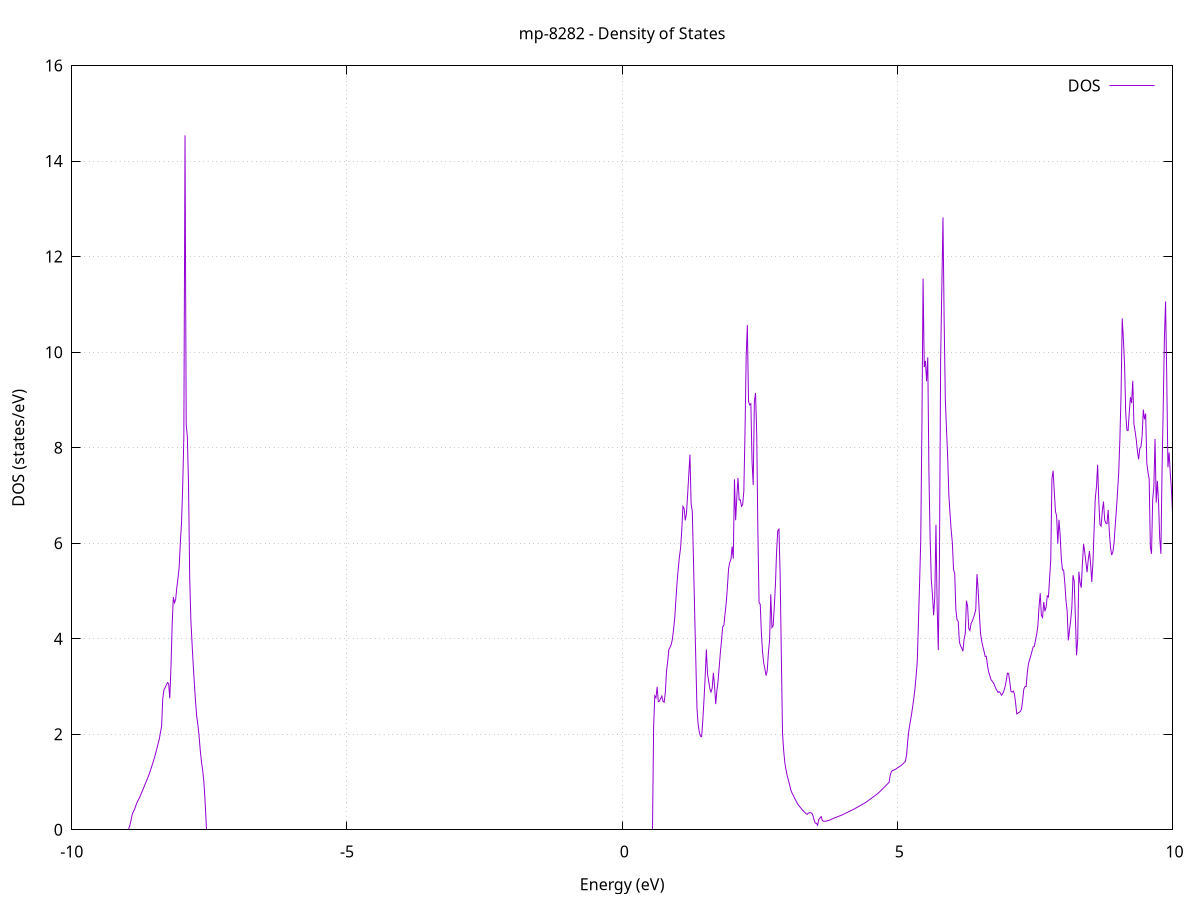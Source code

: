 set title 'mp-8282 - Density of States'
set xlabel 'Energy (eV)'
set ylabel 'DOS (states/eV)'
set grid
set xrange [-10:10]
set yrange [0:15.993]
set xzeroaxis lt -1
set terminal png size 800,600
set output 'mp-8282_dos_gnuplot.png'
plot '-' using 1:2 with lines title 'DOS'
-28.654400 0.000000
-28.633100 0.000000
-28.611800 0.000000
-28.590500 0.000000
-28.569200 0.000000
-28.547900 0.000000
-28.526700 0.000000
-28.505400 0.000000
-28.484100 0.000000
-28.462800 0.000000
-28.441500 0.000000
-28.420200 0.000000
-28.398900 0.000000
-28.377700 0.000000
-28.356400 0.000000
-28.335100 0.000000
-28.313800 0.000000
-28.292500 0.000000
-28.271200 0.000000
-28.249900 0.000000
-28.228700 0.000000
-28.207400 0.000000
-28.186100 0.000000
-28.164800 0.000000
-28.143500 0.000000
-28.122200 0.000000
-28.100900 0.000000
-28.079600 0.000000
-28.058400 0.000000
-28.037100 0.000000
-28.015800 0.000000
-27.994500 0.000000
-27.973200 0.000000
-27.951900 0.000000
-27.930600 0.000000
-27.909400 0.000000
-27.888100 0.000000
-27.866800 0.000000
-27.845500 0.000000
-27.824200 0.000000
-27.802900 0.000000
-27.781600 0.000000
-27.760300 0.000000
-27.739100 0.000000
-27.717800 0.000000
-27.696500 0.000000
-27.675200 0.000000
-27.653900 0.000000
-27.632600 0.000000
-27.611300 0.000000
-27.590100 0.000000
-27.568800 0.000000
-27.547500 0.000000
-27.526200 0.000000
-27.504900 0.000000
-27.483600 0.000000
-27.462300 0.000000
-27.441100 0.000000
-27.419800 0.000000
-27.398500 0.000000
-27.377200 0.000000
-27.355900 0.000000
-27.334600 0.000000
-27.313300 0.000000
-27.292000 0.000000
-27.270800 0.000000
-27.249500 0.000000
-27.228200 0.000000
-27.206900 0.000000
-27.185600 0.000000
-27.164300 0.000000
-27.143000 0.000000
-27.121800 0.000000
-27.100500 0.000000
-27.079200 0.000000
-27.057900 0.000000
-27.036600 0.000000
-27.015300 0.000000
-26.994000 0.000000
-26.972700 0.000000
-26.951500 0.000000
-26.930200 0.000000
-26.908900 0.000000
-26.887600 0.000000
-26.866300 0.000000
-26.845000 0.000000
-26.823700 0.000000
-26.802500 0.000000
-26.781200 0.000000
-26.759900 0.000000
-26.738600 0.000000
-26.717300 0.467700
-26.696000 1.490000
-26.674700 2.192100
-26.653400 2.777700
-26.632200 3.434000
-26.610900 4.122200
-26.589600 7.958100
-26.568300 11.015400
-26.547000 15.534200
-26.525700 21.100700
-26.504400 19.762500
-26.483200 21.685500
-26.461900 15.892200
-26.440600 14.538400
-26.419300 17.484200
-26.398000 25.474100
-26.376700 23.723000
-26.355400 24.426000
-26.334200 21.111400
-26.312900 29.462000
-26.291600 27.787600
-26.270300 30.759600
-26.249000 30.973700
-26.227700 30.911700
-26.206400 29.105500
-26.185100 34.619400
-26.163900 29.915500
-26.142600 32.135000
-26.121300 34.643000
-26.100000 47.273200
-26.078700 80.637000
-26.057400 63.102800
-26.036100 65.160100
-26.014900 67.053700
-25.993600 56.010700
-25.972300 87.500900
-25.951000 54.056600
-25.929700 31.783400
-25.908400 7.238400
-25.887100 0.000000
-25.865800 0.000000
-25.844600 0.000000
-25.823300 0.000000
-25.802000 0.000000
-25.780700 0.000000
-25.759400 0.000000
-25.738100 0.000000
-25.716800 0.000000
-25.695600 0.000000
-25.674300 0.000000
-25.653000 0.000000
-25.631700 0.000000
-25.610400 0.000000
-25.589100 0.000000
-25.567800 0.000000
-25.546600 0.000000
-25.525300 0.000000
-25.504000 0.000000
-25.482700 0.000000
-25.461400 0.000000
-25.440100 0.000000
-25.418800 0.000000
-25.397500 0.000000
-25.376300 0.000000
-25.355000 0.000000
-25.333700 0.000000
-25.312400 0.000000
-25.291100 0.000000
-25.269800 0.000000
-25.248500 0.000000
-25.227300 0.000000
-25.206000 0.000000
-25.184700 0.000000
-25.163400 0.000000
-25.142100 0.000000
-25.120800 0.000000
-25.099500 0.000000
-25.078200 0.000000
-25.057000 0.000000
-25.035700 0.000000
-25.014400 0.000000
-24.993100 0.000000
-24.971800 0.000000
-24.950500 0.000000
-24.929200 0.000000
-24.908000 0.000000
-24.886700 0.000000
-24.865400 0.000000
-24.844100 0.000000
-24.822800 0.000000
-24.801500 0.000000
-24.780200 0.000000
-24.759000 0.000000
-24.737700 0.000000
-24.716400 0.000000
-24.695100 0.000000
-24.673800 0.000000
-24.652500 0.000000
-24.631200 0.000000
-24.609900 0.000000
-24.588700 0.000000
-24.567400 0.000000
-24.546100 0.000000
-24.524800 0.000000
-24.503500 0.000000
-24.482200 0.000000
-24.460900 0.000000
-24.439700 0.000000
-24.418400 0.000000
-24.397100 0.000000
-24.375800 0.000000
-24.354500 0.000000
-24.333200 0.000000
-24.311900 0.000000
-24.290600 0.000000
-24.269400 0.000000
-24.248100 0.000000
-24.226800 0.000000
-24.205500 0.000000
-24.184200 0.000000
-24.162900 0.000000
-24.141600 0.000000
-24.120400 0.000000
-24.099100 0.000000
-24.077800 0.000000
-24.056500 0.000000
-24.035200 0.000000
-24.013900 0.000000
-23.992600 0.000000
-23.971400 0.000000
-23.950100 0.000000
-23.928800 0.000000
-23.907500 0.000000
-23.886200 0.000000
-23.864900 0.000000
-23.843600 0.000000
-23.822300 0.000000
-23.801100 0.000000
-23.779800 0.000000
-23.758500 0.000000
-23.737200 0.000000
-23.715900 0.000000
-23.694600 0.000000
-23.673300 0.000000
-23.652100 0.000000
-23.630800 0.000000
-23.609500 0.000000
-23.588200 0.000000
-23.566900 0.000000
-23.545600 0.000000
-23.524300 0.000000
-23.503000 0.000000
-23.481800 0.000000
-23.460500 0.000000
-23.439200 0.000000
-23.417900 0.000000
-23.396600 0.000000
-23.375300 0.000000
-23.354000 0.000000
-23.332800 0.000000
-23.311500 0.000000
-23.290200 0.000000
-23.268900 0.000000
-23.247600 0.000000
-23.226300 0.000000
-23.205000 0.000000
-23.183700 0.000000
-23.162500 0.000000
-23.141200 0.000000
-23.119900 0.000000
-23.098600 0.000000
-23.077300 0.000000
-23.056000 0.000000
-23.034700 0.000000
-23.013500 0.000000
-22.992200 0.000000
-22.970900 0.000000
-22.949600 0.000000
-22.928300 0.000000
-22.907000 0.000000
-22.885700 0.000000
-22.864500 0.000000
-22.843200 0.000000
-22.821900 0.000000
-22.800600 0.000000
-22.779300 0.000000
-22.758000 0.000000
-22.736700 0.000000
-22.715400 0.000000
-22.694200 0.000000
-22.672900 0.000000
-22.651600 0.000000
-22.630300 0.000000
-22.609000 0.000000
-22.587700 0.000000
-22.566400 0.000000
-22.545200 0.000000
-22.523900 0.000000
-22.502600 0.000000
-22.481300 0.000000
-22.460000 0.000000
-22.438700 0.000000
-22.417400 0.000000
-22.396100 0.000000
-22.374900 0.000000
-22.353600 0.000000
-22.332300 0.000000
-22.311000 0.000000
-22.289700 0.000000
-22.268400 0.000000
-22.247100 0.000000
-22.225900 0.000000
-22.204600 0.000000
-22.183300 0.000000
-22.162000 0.000000
-22.140700 0.000000
-22.119400 0.000000
-22.098100 0.000000
-22.076900 0.000000
-22.055600 0.000000
-22.034300 0.000000
-22.013000 0.000000
-21.991700 0.000000
-21.970400 0.000000
-21.949100 0.000000
-21.927800 0.000000
-21.906600 0.000000
-21.885300 0.000000
-21.864000 0.000000
-21.842700 0.000000
-21.821400 0.000000
-21.800100 0.000000
-21.778800 0.000000
-21.757600 0.000000
-21.736300 0.000000
-21.715000 0.000000
-21.693700 0.000000
-21.672400 0.000000
-21.651100 0.000000
-21.629800 0.000000
-21.608500 0.000000
-21.587300 0.000000
-21.566000 0.000000
-21.544700 0.000000
-21.523400 0.000000
-21.502100 0.000000
-21.480800 0.000000
-21.459500 0.000000
-21.438300 0.000000
-21.417000 0.000000
-21.395700 0.000000
-21.374400 0.000000
-21.353100 0.000000
-21.331800 0.000000
-21.310500 0.000000
-21.289300 0.000000
-21.268000 0.000000
-21.246700 0.000000
-21.225400 0.000000
-21.204100 0.000000
-21.182800 0.000000
-21.161500 0.000000
-21.140200 0.000000
-21.119000 0.000000
-21.097700 0.000000
-21.076400 0.000000
-21.055100 0.000000
-21.033800 0.000000
-21.012500 0.000000
-20.991200 0.000000
-20.970000 0.000000
-20.948700 0.000000
-20.927400 0.000000
-20.906100 0.000000
-20.884800 0.000000
-20.863500 0.000000
-20.842200 0.000000
-20.820900 0.000000
-20.799700 0.000000
-20.778400 0.000000
-20.757100 0.000000
-20.735800 0.000000
-20.714500 0.000000
-20.693200 0.000000
-20.671900 0.000000
-20.650700 0.000000
-20.629400 0.000000
-20.608100 0.000000
-20.586800 0.000000
-20.565500 0.000000
-20.544200 0.000000
-20.522900 0.000000
-20.501600 0.000000
-20.480400 0.000000
-20.459100 0.000000
-20.437800 0.000000
-20.416500 0.000000
-20.395200 0.000000
-20.373900 0.000000
-20.352600 0.000000
-20.331400 0.000000
-20.310100 0.000000
-20.288800 0.000000
-20.267500 0.000000
-20.246200 0.000000
-20.224900 0.000000
-20.203600 0.000000
-20.182400 0.000000
-20.161100 0.000000
-20.139800 0.000000
-20.118500 0.000000
-20.097200 0.000000
-20.075900 0.000000
-20.054600 0.000000
-20.033300 0.000000
-20.012100 0.000000
-19.990800 0.000000
-19.969500 0.000000
-19.948200 0.000000
-19.926900 0.000000
-19.905600 0.000000
-19.884300 0.000000
-19.863100 0.000000
-19.841800 0.000000
-19.820500 0.000000
-19.799200 0.000000
-19.777900 0.000000
-19.756600 0.000000
-19.735300 0.000000
-19.714000 0.000000
-19.692800 0.000000
-19.671500 0.000000
-19.650200 0.000000
-19.628900 0.000000
-19.607600 0.000000
-19.586300 0.000000
-19.565000 0.000000
-19.543800 0.000000
-19.522500 0.000000
-19.501200 0.000000
-19.479900 0.000000
-19.458600 0.000000
-19.437300 0.000000
-19.416000 0.000000
-19.394800 0.000000
-19.373500 0.000000
-19.352200 0.000000
-19.330900 0.000000
-19.309600 0.000000
-19.288300 0.000000
-19.267000 0.000000
-19.245700 0.000000
-19.224500 0.000000
-19.203200 0.000000
-19.181900 0.000000
-19.160600 0.000000
-19.139300 0.000000
-19.118000 0.000000
-19.096700 0.000000
-19.075500 0.000000
-19.054200 0.000000
-19.032900 0.000000
-19.011600 0.000000
-18.990300 0.000000
-18.969000 0.000000
-18.947700 0.000000
-18.926400 0.000000
-18.905200 0.000000
-18.883900 0.000000
-18.862600 0.000000
-18.841300 0.000000
-18.820000 0.000000
-18.798700 0.000000
-18.777400 0.000000
-18.756200 0.000000
-18.734900 0.000000
-18.713600 0.000000
-18.692300 0.000000
-18.671000 0.000000
-18.649700 0.000000
-18.628400 0.000000
-18.607200 0.000000
-18.585900 0.000000
-18.564600 0.000000
-18.543300 0.000000
-18.522000 0.000000
-18.500700 0.000000
-18.479400 0.000000
-18.458100 0.000000
-18.436900 0.000000
-18.415600 0.000000
-18.394300 0.000000
-18.373000 0.000000
-18.351700 0.000000
-18.330400 0.000000
-18.309100 0.000000
-18.287900 0.000000
-18.266600 0.000000
-18.245300 0.000000
-18.224000 0.000000
-18.202700 0.000000
-18.181400 0.000000
-18.160100 0.000000
-18.138800 0.000000
-18.117600 0.000000
-18.096300 0.000000
-18.075000 0.000000
-18.053700 0.000000
-18.032400 0.000000
-18.011100 0.000000
-17.989800 0.000000
-17.968600 0.000000
-17.947300 0.000000
-17.926000 0.000000
-17.904700 0.000000
-17.883400 0.000000
-17.862100 0.000000
-17.840800 0.000000
-17.819600 0.000000
-17.798300 0.000000
-17.777000 0.000000
-17.755700 0.000000
-17.734400 0.000000
-17.713100 0.000000
-17.691800 0.000000
-17.670500 0.000000
-17.649300 0.000000
-17.628000 0.000000
-17.606700 0.000000
-17.585400 0.000000
-17.564100 0.000000
-17.542800 0.000000
-17.521500 0.000000
-17.500300 0.000000
-17.479000 0.000000
-17.457700 0.000000
-17.436400 0.000000
-17.415100 0.000000
-17.393800 0.000000
-17.372500 0.000000
-17.351200 0.000000
-17.330000 0.000000
-17.308700 0.000000
-17.287400 0.000000
-17.266100 0.000000
-17.244800 0.000000
-17.223500 0.000000
-17.202200 0.000000
-17.181000 0.000000
-17.159700 0.000000
-17.138400 0.000000
-17.117100 0.000000
-17.095800 0.000000
-17.074500 0.000000
-17.053200 0.000000
-17.031900 0.000000
-17.010700 0.000000
-16.989400 0.000000
-16.968100 0.000000
-16.946800 0.000000
-16.925500 0.000000
-16.904200 0.000000
-16.882900 0.000000
-16.861700 0.000000
-16.840400 0.000000
-16.819100 0.000000
-16.797800 0.000000
-16.776500 0.000000
-16.755200 0.000000
-16.733900 0.000000
-16.712700 0.000000
-16.691400 0.000000
-16.670100 0.000000
-16.648800 0.000000
-16.627500 0.000000
-16.606200 0.000000
-16.584900 0.000000
-16.563600 0.000000
-16.542400 0.000000
-16.521100 0.000000
-16.499800 0.000000
-16.478500 0.000000
-16.457200 0.000000
-16.435900 0.000000
-16.414600 0.000000
-16.393400 0.000000
-16.372100 0.000000
-16.350800 0.000000
-16.329500 0.000000
-16.308200 0.000000
-16.286900 0.000000
-16.265600 0.000000
-16.244300 0.000000
-16.223100 0.000000
-16.201800 0.000000
-16.180500 0.000000
-16.159200 0.000000
-16.137900 0.000000
-16.116600 0.000000
-16.095300 0.000000
-16.074100 0.000000
-16.052800 0.000000
-16.031500 0.000000
-16.010200 0.000000
-15.988900 0.000000
-15.967600 0.000000
-15.946300 0.000000
-15.925100 0.000000
-15.903800 0.000000
-15.882500 0.000000
-15.861200 0.000000
-15.839900 0.000000
-15.818600 0.000000
-15.797300 0.000000
-15.776000 0.000000
-15.754800 0.000000
-15.733500 0.000000
-15.712200 0.000000
-15.690900 0.000000
-15.669600 0.000000
-15.648300 0.000000
-15.627000 0.000000
-15.605800 0.000000
-15.584500 0.000000
-15.563200 0.000000
-15.541900 0.000000
-15.520600 0.000000
-15.499300 0.000000
-15.478000 0.000000
-15.456700 0.000000
-15.435500 0.000000
-15.414200 0.000000
-15.392900 0.000000
-15.371600 0.000000
-15.350300 0.000000
-15.329000 0.000000
-15.307700 0.000000
-15.286500 0.000000
-15.265200 0.000000
-15.243900 0.000000
-15.222600 0.000000
-15.201300 0.000000
-15.180000 0.000000
-15.158700 0.000000
-15.137500 0.000000
-15.116200 0.000000
-15.094900 0.000000
-15.073600 0.000000
-15.052300 0.000000
-15.031000 0.000000
-15.009700 0.000000
-14.988400 0.000000
-14.967200 0.000000
-14.945900 0.000000
-14.924600 0.000000
-14.903300 0.000000
-14.882000 0.000000
-14.860700 0.000000
-14.839400 0.000000
-14.818200 0.000000
-14.796900 0.000000
-14.775600 0.000000
-14.754300 0.000000
-14.733000 0.000000
-14.711700 0.000000
-14.690400 0.000000
-14.669100 0.000000
-14.647900 0.000000
-14.626600 0.000000
-14.605300 0.000000
-14.584000 0.000000
-14.562700 0.000000
-14.541400 0.000000
-14.520100 0.000000
-14.498900 0.000000
-14.477600 0.000000
-14.456300 0.000000
-14.435000 0.000000
-14.413700 0.000000
-14.392400 0.000000
-14.371100 0.000000
-14.349900 0.000000
-14.328600 0.000000
-14.307300 0.000000
-14.286000 0.000000
-14.264700 0.000000
-14.243400 0.000000
-14.222100 0.000000
-14.200800 0.000000
-14.179600 0.000000
-14.158300 0.000000
-14.137000 0.000000
-14.115700 0.000000
-14.094400 0.000000
-14.073100 0.000000
-14.051800 0.000000
-14.030600 0.000000
-14.009300 0.000000
-13.988000 0.000000
-13.966700 0.000000
-13.945400 0.000000
-13.924100 0.000000
-13.902800 0.000000
-13.881500 0.000000
-13.860300 0.000000
-13.839000 0.000000
-13.817700 0.000000
-13.796400 0.000000
-13.775100 0.000000
-13.753800 0.000000
-13.732500 0.000000
-13.711300 0.000000
-13.690000 0.000000
-13.668700 0.000000
-13.647400 0.000000
-13.626100 0.000000
-13.604800 0.000000
-13.583500 0.000000
-13.562200 0.000000
-13.541000 0.000000
-13.519700 0.000000
-13.498400 0.000000
-13.477100 0.000000
-13.455800 0.000000
-13.434500 0.000000
-13.413200 0.000000
-13.392000 0.000000
-13.370700 0.000000
-13.349400 0.000000
-13.328100 0.000000
-13.306800 0.000000
-13.285500 0.000000
-13.264200 0.000000
-13.243000 0.000000
-13.221700 0.000000
-13.200400 0.000000
-13.179100 0.000000
-13.157800 0.000000
-13.136500 0.000000
-13.115200 0.000000
-13.093900 0.000000
-13.072700 0.000000
-13.051400 0.000000
-13.030100 0.000000
-13.008800 0.000000
-12.987500 0.000000
-12.966200 0.000000
-12.944900 0.000000
-12.923700 0.000000
-12.902400 0.000000
-12.881100 0.000000
-12.859800 0.000000
-12.838500 0.000000
-12.817200 0.000000
-12.795900 0.000000
-12.774600 0.000000
-12.753400 0.000000
-12.732100 0.000000
-12.710800 0.000000
-12.689500 0.000000
-12.668200 0.000000
-12.646900 0.000000
-12.625600 0.000000
-12.604400 0.000000
-12.583100 0.000000
-12.561800 0.000000
-12.540500 0.000000
-12.519200 0.000000
-12.497900 0.000000
-12.476600 0.000000
-12.455400 0.000000
-12.434100 0.000000
-12.412800 0.000000
-12.391500 0.000000
-12.370200 0.000000
-12.348900 0.000000
-12.327600 0.000000
-12.306300 0.000000
-12.285100 0.000000
-12.263800 0.000000
-12.242500 0.000000
-12.221200 0.000000
-12.199900 0.000000
-12.178600 0.000000
-12.157300 0.000000
-12.136100 0.000000
-12.114800 0.000000
-12.093500 0.000000
-12.072200 0.000000
-12.050900 0.000000
-12.029600 0.000000
-12.008300 0.000000
-11.987000 0.000000
-11.965800 0.000000
-11.944500 0.000000
-11.923200 0.000000
-11.901900 0.000000
-11.880600 0.000000
-11.859300 0.000000
-11.838000 0.000000
-11.816800 0.000000
-11.795500 0.000000
-11.774200 0.000000
-11.752900 0.000000
-11.731600 0.000000
-11.710300 0.000000
-11.689000 0.000000
-11.667800 0.000000
-11.646500 0.000000
-11.625200 0.000000
-11.603900 0.000000
-11.582600 0.000000
-11.561300 0.000000
-11.540000 0.000000
-11.518700 0.000000
-11.497500 0.000000
-11.476200 0.000000
-11.454900 0.000000
-11.433600 0.000000
-11.412300 0.000000
-11.391000 0.000000
-11.369700 0.000000
-11.348500 0.000000
-11.327200 0.000000
-11.305900 0.000000
-11.284600 0.000000
-11.263300 0.000000
-11.242000 0.000000
-11.220700 0.000000
-11.199400 0.000000
-11.178200 0.000000
-11.156900 0.000000
-11.135600 0.000000
-11.114300 0.000000
-11.093000 0.000000
-11.071700 0.000000
-11.050400 0.000000
-11.029200 0.000000
-11.007900 0.000000
-10.986600 0.000000
-10.965300 0.000000
-10.944000 0.000000
-10.922700 0.000000
-10.901400 0.000000
-10.880200 0.000000
-10.858900 0.000000
-10.837600 0.000000
-10.816300 0.000000
-10.795000 0.000000
-10.773700 0.000000
-10.752400 0.000000
-10.731100 0.000000
-10.709900 0.000000
-10.688600 0.000000
-10.667300 0.000000
-10.646000 0.000000
-10.624700 0.000000
-10.603400 0.000000
-10.582100 0.000000
-10.560900 0.000000
-10.539600 0.000000
-10.518300 0.000000
-10.497000 0.000000
-10.475700 0.000000
-10.454400 0.000000
-10.433100 0.000000
-10.411800 0.000000
-10.390600 0.000000
-10.369300 0.000000
-10.348000 0.000000
-10.326700 0.000000
-10.305400 0.000000
-10.284100 0.000000
-10.262800 0.000000
-10.241600 0.000000
-10.220300 0.000000
-10.199000 0.000000
-10.177700 0.000000
-10.156400 0.000000
-10.135100 0.000000
-10.113800 0.000000
-10.092500 0.000000
-10.071300 0.000000
-10.050000 0.000000
-10.028700 0.000000
-10.007400 0.000000
-9.986100 0.000000
-9.964800 0.000000
-9.943500 0.000000
-9.922300 0.000000
-9.901000 0.000000
-9.879700 0.000000
-9.858400 0.000000
-9.837100 0.000000
-9.815800 0.000000
-9.794500 0.000000
-9.773300 0.000000
-9.752000 0.000000
-9.730700 0.000000
-9.709400 0.000000
-9.688100 0.000000
-9.666800 0.000000
-9.645500 0.000000
-9.624200 0.000000
-9.603000 0.000000
-9.581700 0.000000
-9.560400 0.000000
-9.539100 0.000000
-9.517800 0.000000
-9.496500 0.000000
-9.475200 0.000000
-9.454000 0.000000
-9.432700 0.000000
-9.411400 0.000000
-9.390100 0.000000
-9.368800 0.000000
-9.347500 0.000000
-9.326200 0.000000
-9.304900 0.000000
-9.283700 0.000000
-9.262400 0.000000
-9.241100 0.000000
-9.219800 0.000000
-9.198500 0.000000
-9.177200 0.000000
-9.155900 0.000000
-9.134700 0.000000
-9.113400 0.000000
-9.092100 0.000000
-9.070800 0.000000
-9.049500 0.000000
-9.028200 0.000000
-9.006900 0.000000
-8.985700 0.000000
-8.964400 0.000000
-8.943100 0.097700
-8.921800 0.211400
-8.900500 0.331300
-8.879200 0.380100
-8.857900 0.431900
-8.836600 0.504100
-8.815400 0.570900
-8.794100 0.618600
-8.772800 0.663900
-8.751500 0.722100
-8.730200 0.780700
-8.708900 0.835400
-8.687600 0.899100
-8.666400 0.959400
-8.645100 1.016800
-8.623800 1.075400
-8.602500 1.136600
-8.581200 1.207600
-8.559900 1.283000
-8.538600 1.359400
-8.517300 1.434500
-8.496100 1.516600
-8.474800 1.608400
-8.453500 1.703900
-8.432200 1.799300
-8.410900 1.896700
-8.389600 2.029900
-8.368300 2.167300
-8.347100 2.746100
-8.325800 2.931500
-8.304500 2.973500
-8.283200 3.029300
-8.261900 3.080500
-8.240600 3.060600
-8.219300 2.751800
-8.198100 3.403700
-8.176800 4.268200
-8.155500 4.871800
-8.134200 4.751500
-8.112900 4.821000
-8.091600 5.073900
-8.070300 5.261500
-8.049000 5.500200
-8.027800 6.003700
-8.006500 6.415400
-7.985200 7.170300
-7.963900 8.226100
-7.942600 14.538900
-7.921300 8.487900
-7.900000 8.222000
-7.878800 7.215800
-7.857500 5.277200
-7.836200 4.387100
-7.814900 3.897400
-7.793600 3.454600
-7.772300 3.043800
-7.751000 2.679700
-7.729700 2.369900
-7.708500 2.190600
-7.687200 1.967300
-7.665900 1.662600
-7.644600 1.430200
-7.623300 1.258800
-7.602000 1.024000
-7.580700 0.658100
-7.559500 0.000000
-7.538200 0.000000
-7.516900 0.000000
-7.495600 0.000000
-7.474300 0.000000
-7.453000 0.000000
-7.431700 0.000000
-7.410400 0.000000
-7.389200 0.000000
-7.367900 0.000000
-7.346600 0.000000
-7.325300 0.000000
-7.304000 0.000000
-7.282700 0.000000
-7.261400 0.000000
-7.240200 0.000000
-7.218900 0.000000
-7.197600 0.000000
-7.176300 0.000000
-7.155000 0.000000
-7.133700 0.000000
-7.112400 0.000000
-7.091200 0.000000
-7.069900 0.000000
-7.048600 0.000000
-7.027300 0.000000
-7.006000 0.000000
-6.984700 0.000000
-6.963400 0.000000
-6.942100 0.000000
-6.920900 0.000000
-6.899600 0.000000
-6.878300 0.000000
-6.857000 0.000000
-6.835700 0.000000
-6.814400 0.000000
-6.793100 0.000000
-6.771900 0.000000
-6.750600 0.000000
-6.729300 0.000000
-6.708000 0.000000
-6.686700 0.000000
-6.665400 0.000000
-6.644100 0.000000
-6.622800 0.000000
-6.601600 0.000000
-6.580300 0.000000
-6.559000 0.000000
-6.537700 0.000000
-6.516400 0.000000
-6.495100 0.000000
-6.473800 0.000000
-6.452600 0.000000
-6.431300 0.000000
-6.410000 0.000000
-6.388700 0.000000
-6.367400 0.000000
-6.346100 0.000000
-6.324800 0.000000
-6.303600 0.000000
-6.282300 0.000000
-6.261000 0.000000
-6.239700 0.000000
-6.218400 0.000000
-6.197100 0.000000
-6.175800 0.000000
-6.154500 0.000000
-6.133300 0.000000
-6.112000 0.000000
-6.090700 0.000000
-6.069400 0.000000
-6.048100 0.000000
-6.026800 0.000000
-6.005500 0.000000
-5.984300 0.000000
-5.963000 0.000000
-5.941700 0.000000
-5.920400 0.000000
-5.899100 0.000000
-5.877800 0.000000
-5.856500 0.000000
-5.835200 0.000000
-5.814000 0.000000
-5.792700 0.000000
-5.771400 0.000000
-5.750100 0.000000
-5.728800 0.000000
-5.707500 0.000000
-5.686200 0.000000
-5.665000 0.000000
-5.643700 0.000000
-5.622400 0.000000
-5.601100 0.000000
-5.579800 0.000000
-5.558500 0.000000
-5.537200 0.000000
-5.516000 0.000000
-5.494700 0.000000
-5.473400 0.000000
-5.452100 0.000000
-5.430800 0.000000
-5.409500 0.000000
-5.388200 0.000000
-5.366900 0.000000
-5.345700 0.000000
-5.324400 0.000000
-5.303100 0.000000
-5.281800 0.000000
-5.260500 0.000000
-5.239200 0.000000
-5.217900 0.000000
-5.196700 0.000000
-5.175400 0.000000
-5.154100 0.000000
-5.132800 0.000000
-5.111500 0.000000
-5.090200 0.000000
-5.068900 0.000000
-5.047600 0.000000
-5.026400 0.000000
-5.005100 0.000000
-4.983800 0.000000
-4.962500 0.000000
-4.941200 0.000000
-4.919900 0.000000
-4.898600 0.000000
-4.877400 0.000000
-4.856100 0.000000
-4.834800 0.000000
-4.813500 0.000000
-4.792200 0.000000
-4.770900 0.000000
-4.749600 0.000000
-4.728400 0.000000
-4.707100 0.000000
-4.685800 0.000000
-4.664500 0.000000
-4.643200 0.000000
-4.621900 0.000000
-4.600600 0.000000
-4.579300 0.000000
-4.558100 0.000000
-4.536800 0.000000
-4.515500 0.000000
-4.494200 0.000000
-4.472900 0.000000
-4.451600 0.000000
-4.430300 0.000000
-4.409100 0.000000
-4.387800 0.000000
-4.366500 0.000000
-4.345200 0.000000
-4.323900 0.000000
-4.302600 0.000000
-4.281300 0.000000
-4.260000 0.000000
-4.238800 0.000000
-4.217500 0.000000
-4.196200 0.000000
-4.174900 0.000000
-4.153600 0.000000
-4.132300 0.000000
-4.111000 0.000000
-4.089800 0.000000
-4.068500 0.000000
-4.047200 0.000000
-4.025900 0.000000
-4.004600 0.000000
-3.983300 0.000000
-3.962000 0.000000
-3.940700 0.000000
-3.919500 0.000000
-3.898200 0.000000
-3.876900 0.000000
-3.855600 0.000000
-3.834300 0.000000
-3.813000 0.000000
-3.791700 0.000000
-3.770500 0.000000
-3.749200 0.000000
-3.727900 0.000000
-3.706600 0.000000
-3.685300 0.000000
-3.664000 0.000000
-3.642700 0.000000
-3.621500 0.000000
-3.600200 0.000000
-3.578900 0.000000
-3.557600 0.000000
-3.536300 0.000000
-3.515000 0.000000
-3.493700 0.000000
-3.472400 0.000000
-3.451200 0.000000
-3.429900 0.000000
-3.408600 0.000000
-3.387300 0.000000
-3.366000 0.000000
-3.344700 0.000000
-3.323400 0.000000
-3.302200 0.000000
-3.280900 0.000000
-3.259600 0.000000
-3.238300 0.000000
-3.217000 0.000000
-3.195700 0.000000
-3.174400 0.000000
-3.153100 0.000000
-3.131900 0.000000
-3.110600 0.000000
-3.089300 0.000000
-3.068000 0.000000
-3.046700 0.000000
-3.025400 0.000000
-3.004100 0.000000
-2.982900 0.000000
-2.961600 0.000000
-2.940300 0.000000
-2.919000 0.000000
-2.897700 0.000000
-2.876400 0.000000
-2.855100 0.000000
-2.833900 0.000000
-2.812600 0.000000
-2.791300 0.000000
-2.770000 0.000000
-2.748700 0.000000
-2.727400 0.000000
-2.706100 0.000000
-2.684800 0.000000
-2.663600 0.000000
-2.642300 0.000000
-2.621000 0.000000
-2.599700 0.000000
-2.578400 0.000000
-2.557100 0.000000
-2.535800 0.000000
-2.514600 0.000000
-2.493300 0.000000
-2.472000 0.000000
-2.450700 0.000000
-2.429400 0.000000
-2.408100 0.000000
-2.386800 0.000000
-2.365500 0.000000
-2.344300 0.000000
-2.323000 0.000000
-2.301700 0.000000
-2.280400 0.000000
-2.259100 0.000000
-2.237800 0.000000
-2.216500 0.000000
-2.195300 0.000000
-2.174000 0.000000
-2.152700 0.000000
-2.131400 0.000000
-2.110100 0.000000
-2.088800 0.000000
-2.067500 0.000000
-2.046300 0.000000
-2.025000 0.000000
-2.003700 0.000000
-1.982400 0.000000
-1.961100 0.000000
-1.939800 0.000000
-1.918500 0.000000
-1.897200 0.000000
-1.876000 0.000000
-1.854700 0.000000
-1.833400 0.000000
-1.812100 0.000000
-1.790800 0.000000
-1.769500 0.000000
-1.748200 0.000000
-1.727000 0.000000
-1.705700 0.000000
-1.684400 0.000000
-1.663100 0.000000
-1.641800 0.000000
-1.620500 0.000000
-1.599200 0.000000
-1.577900 0.000000
-1.556700 0.000000
-1.535400 0.000000
-1.514100 0.000000
-1.492800 0.000000
-1.471500 0.000000
-1.450200 0.000000
-1.428900 0.000000
-1.407700 0.000000
-1.386400 0.000000
-1.365100 0.000000
-1.343800 0.000000
-1.322500 0.000000
-1.301200 0.000000
-1.279900 0.000000
-1.258700 0.000000
-1.237400 0.000000
-1.216100 0.000000
-1.194800 0.000000
-1.173500 0.000000
-1.152200 0.000000
-1.130900 0.000000
-1.109600 0.000000
-1.088400 0.000000
-1.067100 0.000000
-1.045800 0.000000
-1.024500 0.000000
-1.003200 0.000000
-0.981900 0.000000
-0.960600 0.000000
-0.939400 0.000000
-0.918100 0.000000
-0.896800 0.000000
-0.875500 0.000000
-0.854200 0.000000
-0.832900 0.000000
-0.811600 0.000000
-0.790300 0.000000
-0.769100 0.000000
-0.747800 0.000000
-0.726500 0.000000
-0.705200 0.000000
-0.683900 0.000000
-0.662600 0.000000
-0.641300 0.000000
-0.620100 0.000000
-0.598800 0.000000
-0.577500 0.000000
-0.556200 0.000000
-0.534900 0.000000
-0.513600 0.000000
-0.492300 0.000000
-0.471000 0.000000
-0.449800 0.000000
-0.428500 0.000000
-0.407200 0.000000
-0.385900 0.000000
-0.364600 0.000000
-0.343300 0.000000
-0.322000 0.000000
-0.300800 0.000000
-0.279500 0.000000
-0.258200 0.000000
-0.236900 0.000000
-0.215600 0.000000
-0.194300 0.000000
-0.173000 0.000000
-0.151800 0.000000
-0.130500 0.000000
-0.109200 0.000000
-0.087900 0.000000
-0.066600 0.000000
-0.045300 0.000000
-0.024000 0.000000
-0.002700 0.000000
0.018500 0.000000
0.039800 0.000000
0.061100 0.000000
0.082400 0.000000
0.103700 0.000000
0.125000 0.000000
0.146300 0.000000
0.167500 0.000000
0.188800 0.000000
0.210100 0.000000
0.231400 0.000000
0.252700 0.000000
0.274000 0.000000
0.295300 0.000000
0.316600 0.000000
0.337800 0.000000
0.359100 0.000000
0.380400 0.000000
0.401700 0.000000
0.423000 0.000000
0.444300 0.000000
0.465600 0.000000
0.486800 0.000000
0.508100 0.000000
0.529400 0.000000
0.550700 0.000000
0.572000 2.164300
0.593300 2.802200
0.614600 2.763600
0.635800 2.991900
0.657100 2.683900
0.678400 2.694000
0.699700 2.748500
0.721000 2.799600
0.742300 2.686600
0.763600 2.670100
0.784900 2.880300
0.806100 3.315000
0.827400 3.521500
0.848700 3.772300
0.870000 3.821800
0.891300 3.874300
0.912600 3.989700
0.933900 4.187600
0.955100 4.430000
0.976400 4.810400
0.997700 5.175300
1.019000 5.456600
1.040300 5.712100
1.061600 5.897400
1.082900 6.262900
1.104200 6.771400
1.125400 6.729900
1.146700 6.476700
1.168000 6.610000
1.189300 7.003700
1.210600 7.432200
1.231900 7.854900
1.253200 6.831600
1.274400 6.669000
1.295700 5.661400
1.317000 4.589600
1.338300 3.560600
1.359600 2.545200
1.380900 2.210700
1.402200 2.041200
1.423400 1.960000
1.444700 1.948800
1.466000 2.298700
1.487300 2.723100
1.508600 3.205600
1.529900 3.772500
1.551200 3.267300
1.572500 3.108300
1.593700 2.952300
1.615000 2.883200
1.636300 2.964500
1.657600 3.287500
1.678900 3.006600
1.700200 2.631800
1.721500 2.913600
1.742700 3.107800
1.764000 3.415900
1.785300 3.716700
1.806600 3.975800
1.827900 4.254000
1.849200 4.284300
1.870500 4.530400
1.891800 4.757500
1.913000 5.090600
1.934300 5.473700
1.955600 5.597400
1.976900 5.659300
1.998200 5.929200
2.019500 5.676500
2.040800 7.336300
2.062000 6.482200
2.083300 6.951900
2.104600 7.365500
2.125900 6.905500
2.147200 6.908600
2.168500 6.773200
2.189800 6.806200
2.211100 7.087100
2.232300 8.319600
2.253600 9.907800
2.274900 10.565900
2.296200 8.965700
2.317500 8.894500
2.338800 8.919700
2.360100 7.709300
2.381300 7.219100
2.402600 8.961100
2.423900 9.144100
2.445200 8.294900
2.466500 6.218700
2.487800 4.755400
2.509100 4.721500
2.530300 4.114700
2.551600 3.719200
2.572900 3.483800
2.594200 3.366500
2.615500 3.228200
2.636800 3.339500
2.658100 3.718200
2.679400 3.976700
2.700600 4.931900
2.721900 4.233600
2.743200 4.268300
2.764500 4.655600
2.785800 5.151200
2.807100 5.845600
2.828400 6.264000
2.849600 6.293100
2.870900 5.335900
2.892200 3.669700
2.913500 2.036100
2.934800 1.659600
2.956100 1.404800
2.977400 1.257100
2.998700 1.133900
3.019900 1.042900
3.041200 0.949900
3.062500 0.844400
3.083800 0.777800
3.105100 0.729700
3.126400 0.681200
3.147700 0.630700
3.168900 0.582600
3.190200 0.538700
3.211500 0.505500
3.232800 0.475700
3.254100 0.445200
3.275400 0.415300
3.296700 0.388000
3.317900 0.364700
3.339200 0.342800
3.360500 0.322700
3.381800 0.346800
3.403100 0.356500
3.424400 0.357400
3.445700 0.348300
3.467000 0.295100
3.488200 0.200700
3.509500 0.138500
3.530800 0.136500
3.552100 0.094500
3.573400 0.215100
3.594700 0.250100
3.616000 0.275700
3.637200 0.194300
3.658500 0.178400
3.679800 0.179500
3.701100 0.180400
3.722400 0.185700
3.743700 0.193000
3.765000 0.201300
3.786300 0.210700
3.807500 0.221900
3.828800 0.233900
3.850100 0.244000
3.871400 0.254600
3.892700 0.263300
3.914000 0.272600
3.935300 0.281700
3.956500 0.291900
3.977800 0.301800
3.999100 0.311900
4.020400 0.323900
4.041700 0.335800
4.063000 0.347600
4.084300 0.359700
4.105500 0.372100
4.126800 0.384800
4.148100 0.396800
4.169400 0.408400
4.190700 0.420000
4.212000 0.432100
4.233300 0.445800
4.254600 0.459800
4.275800 0.473700
4.297100 0.487600
4.318400 0.501700
4.339700 0.515600
4.361000 0.529500
4.382300 0.543400
4.403600 0.557300
4.424800 0.571600
4.446100 0.589400
4.467400 0.607400
4.488700 0.625300
4.510000 0.643400
4.531300 0.661700
4.552600 0.679700
4.573900 0.697800
4.595100 0.715900
4.616400 0.734000
4.637700 0.752100
4.659000 0.773600
4.680300 0.796700
4.701600 0.820300
4.722900 0.844900
4.744100 0.869500
4.765400 0.893900
4.786700 0.918400
4.808000 0.943200
4.829300 0.968100
4.850600 0.994600
4.871900 1.146800
4.893100 1.218700
4.914400 1.244100
4.935700 1.248200
4.957000 1.261100
4.978300 1.275100
4.999600 1.292800
5.020900 1.309600
5.042200 1.321800
5.063400 1.342600
5.084700 1.363500
5.106000 1.385100
5.127300 1.409900
5.148600 1.435800
5.169900 1.586300
5.191200 1.892300
5.212400 2.098600
5.233700 2.250200
5.255000 2.393000
5.276300 2.556800
5.297600 2.736700
5.318900 2.936600
5.340200 3.205800
5.361500 3.499700
5.382700 4.293300
5.404000 5.137700
5.425300 6.042800
5.446600 8.417200
5.467900 11.540300
5.489200 9.689000
5.510500 9.817400
5.531700 9.391400
5.553000 9.891200
5.574300 7.471800
5.595600 6.120300
5.616900 5.244100
5.638200 4.926100
5.659500 4.490200
5.680800 4.867300
5.702000 6.384200
5.723300 4.703500
5.744600 3.761200
5.765900 5.690900
5.787200 9.849300
5.808500 11.348400
5.829800 12.818500
5.851000 10.653400
5.872300 8.995900
5.893600 8.380300
5.914900 7.810300
5.936200 7.008000
5.957500 6.625600
5.978800 6.271000
6.000000 6.005700
6.021300 5.448400
6.042600 5.366000
6.063900 4.606800
6.085200 4.393500
6.106500 4.363700
6.127800 3.934600
6.149100 3.852600
6.170300 3.802900
6.191600 3.738100
6.212900 3.990100
6.234200 4.105700
6.255500 4.794100
6.276800 4.685600
6.298100 4.209500
6.319300 4.172200
6.340600 4.321600
6.361900 4.370000
6.383200 4.439800
6.404500 4.508500
6.425800 4.620700
6.447100 5.351200
6.468400 5.029700
6.489600 4.540700
6.510900 4.129300
6.532200 3.952800
6.553500 3.838000
6.574800 3.742400
6.596100 3.628600
6.617400 3.632000
6.638600 3.439500
6.659900 3.302100
6.681200 3.223600
6.702500 3.141800
6.723800 3.111700
6.745100 3.080600
6.766400 3.027000
6.787600 2.959700
6.808900 2.920800
6.830200 2.876600
6.851500 2.890200
6.872800 2.862100
6.894100 2.816000
6.915400 2.853600
6.936700 2.909400
6.957900 2.996200
6.979200 3.124700
7.000500 3.278500
7.021800 3.267800
7.043100 3.096800
7.064400 2.899600
7.085700 2.881300
7.106900 2.903900
7.128200 2.843300
7.149500 2.652200
7.170800 2.425200
7.192100 2.442900
7.213400 2.461700
7.234700 2.476400
7.256000 2.525300
7.277200 2.710900
7.298500 2.947200
7.319800 2.996400
7.341100 3.002300
7.362400 3.300900
7.383700 3.478600
7.405000 3.564900
7.426200 3.645400
7.447500 3.741000
7.468800 3.828200
7.490100 3.841400
7.511400 3.972400
7.532700 4.097600
7.554000 4.271500
7.575200 4.676500
7.596500 4.951800
7.617800 4.485100
7.639100 4.444500
7.660400 4.767600
7.681700 4.574400
7.703000 4.658300
7.724300 4.896700
7.745500 4.872600
7.766800 5.263400
7.788100 5.659300
7.809400 7.349700
7.830700 7.516100
7.852000 7.074500
7.873300 6.668900
7.894500 6.569400
7.915800 5.988100
7.937100 6.490500
7.958400 6.170400
7.979700 5.677200
8.001000 5.438000
8.022300 5.435500
8.043600 5.163900
8.064800 4.794500
8.086100 4.575200
8.107400 3.964100
8.128700 4.181500
8.150000 4.383600
8.171300 4.652800
8.192600 5.329200
8.213800 5.206900
8.235100 4.465700
8.256400 3.651800
8.277700 3.988600
8.299000 5.403900
8.320300 5.176600
8.341600 5.066600
8.362800 5.564900
8.384100 5.985100
8.405400 5.815200
8.426700 5.598900
8.448000 5.391500
8.469300 5.652800
8.490600 5.834500
8.511900 5.568700
8.533100 5.190200
8.554400 5.587700
8.575700 6.290500
8.597000 6.940600
8.618300 7.173100
8.639600 7.642700
8.660900 6.866700
8.682100 6.385800
8.703400 6.357100
8.724700 6.675600
8.746000 6.870700
8.767300 6.487300
8.788600 6.417900
8.809900 6.410900
8.831200 6.696800
8.852400 6.233600
8.873700 5.908400
8.895000 5.751500
8.916300 5.815300
8.937600 6.001800
8.958900 6.363300
8.980200 6.694300
9.001400 7.071700
9.022700 7.479900
9.044000 8.175800
9.065300 9.111400
9.086600 10.707300
9.107900 10.267000
9.129200 9.733900
9.150500 8.702700
9.171700 8.366100
9.193000 8.359300
9.214300 8.733200
9.235600 9.057500
9.256900 8.933300
9.278200 9.399400
9.299500 8.497000
9.320700 8.338800
9.342000 8.164200
9.363300 7.920300
9.384600 7.755400
9.405900 7.983100
9.427200 8.020600
9.448500 8.249000
9.469700 8.796200
9.491000 8.593200
9.512300 8.713400
9.533600 7.666200
9.554900 7.483100
9.576200 7.343200
9.597500 5.928400
9.618800 5.777200
9.640000 6.915700
9.661300 7.182500
9.682600 8.183800
9.703900 6.850700
9.725200 7.304700
9.746500 6.855500
9.767800 6.101900
9.789000 5.777200
9.810300 7.528000
9.831600 8.858400
9.852900 10.298200
9.874200 11.060700
9.895500 9.474200
9.916800 7.590100
9.938100 7.899300
9.959300 7.474600
9.980600 7.128200
10.001900 6.595400
10.023200 6.237200
10.044500 5.895200
10.065800 5.670400
10.087100 4.873300
10.108300 4.692300
10.129600 4.718600
10.150900 4.710000
10.172200 4.848800
10.193500 5.209100
10.214800 5.911800
10.236100 6.634200
10.257300 6.616500
10.278600 6.501300
10.299900 6.270600
10.321200 6.237200
10.342500 5.224200
10.363800 5.125200
10.385100 5.041300
10.406400 5.550100
10.427600 5.585100
10.448900 5.482600
10.470200 4.870800
10.491500 5.076600
10.512800 5.168200
10.534100 5.196200
10.555400 6.229800
10.576600 6.019300
10.597900 5.471700
10.619200 5.468200
10.640500 5.333800
10.661800 5.338400
10.683100 5.493900
10.704400 6.967500
10.725700 8.826300
10.746900 9.716600
10.768200 8.709000
10.789500 9.125800
10.810800 9.082500
10.832100 8.013200
10.853400 7.664900
10.874700 9.017900
10.895900 6.701600
10.917200 5.751200
10.938500 5.621000
10.959800 5.512900
10.981100 5.621700
11.002400 5.066300
11.023700 5.317900
11.044900 4.699800
11.066200 4.645300
11.087500 4.864600
11.108800 5.474200
11.130100 5.453600
11.151400 5.203300
11.172700 5.245100
11.194000 5.963000
11.215200 6.525700
11.236500 6.247400
11.257800 6.623600
11.279100 6.826400
11.300400 6.869500
11.321700 7.038400
11.343000 7.484200
11.364200 7.522900
11.385500 7.470100
11.406800 7.659800
11.428100 8.600500
11.449400 10.148000
11.470700 10.429500
11.492000 11.315700
11.513300 14.860500
11.534500 15.307500
11.555800 12.484900
11.577100 12.025000
11.598400 13.302300
11.619700 9.507000
11.641000 4.259100
11.662300 2.808500
11.683500 2.073300
11.704800 1.823800
11.726100 1.663800
11.747400 1.559100
11.768700 1.386800
11.790000 1.116000
11.811300 0.977700
11.832600 0.903000
11.853800 0.758500
11.875100 0.666700
11.896400 0.599100
11.917700 0.513200
11.939000 0.339600
11.960300 0.215500
11.981600 0.015300
12.002800 0.000000
12.024100 0.000000
12.045400 0.000000
12.066700 0.000000
12.088000 0.000000
12.109300 0.000000
12.130600 0.000000
12.151800 0.000000
12.173100 0.000000
12.194400 0.000000
12.215700 0.000000
12.237000 0.000000
12.258300 0.000000
12.279600 0.000000
12.300900 0.000000
12.322100 0.000000
12.343400 0.000000
12.364700 0.000000
12.386000 0.000000
12.407300 0.000000
12.428600 0.000000
12.449900 0.000000
12.471100 0.000000
12.492400 0.000000
12.513700 0.000000
12.535000 0.000000
12.556300 0.000000
12.577600 0.000000
12.598900 0.000000
12.620200 0.000000
12.641400 0.000000
12.662700 0.000000
12.684000 0.000000
12.705300 0.000000
12.726600 0.000000
12.747900 0.000000
12.769200 0.000000
12.790400 0.000000
12.811700 0.000000
12.833000 0.000000
12.854300 0.000000
12.875600 0.000000
12.896900 0.000000
12.918200 0.000000
12.939400 0.000000
12.960700 0.000000
12.982000 0.000000
13.003300 0.000000
13.024600 0.000000
13.045900 0.000000
13.067200 0.000000
13.088500 0.000000
13.109700 0.000000
13.131000 0.000000
13.152300 0.000000
13.173600 0.000000
13.194900 0.000000
13.216200 0.000000
13.237500 0.000000
13.258700 0.000000
13.280000 0.000000
13.301300 0.000000
13.322600 0.000000
13.343900 0.000000
13.365200 0.000000
13.386500 0.000000
13.407800 0.000000
13.429000 0.000000
13.450300 0.000000
13.471600 0.000000
13.492900 0.000000
13.514200 0.000000
13.535500 0.000000
13.556800 0.000000
13.578000 0.000000
13.599300 0.000000
13.620600 0.000000
13.641900 0.000000
13.663200 0.000000
13.684500 0.000000
13.705800 0.000000
13.727000 0.000000
13.748300 0.000000
13.769600 0.000000
13.790900 0.000000
13.812200 0.000000
13.833500 0.000000
13.854800 0.000000
13.876100 0.000000
13.897300 0.000000
13.918600 0.000000
e
